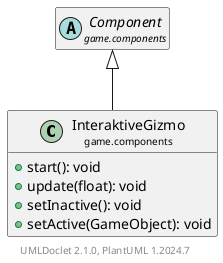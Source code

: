 @startuml
    set namespaceSeparator none
    hide empty fields
    hide empty methods

    class "<size:14>InteraktiveGizmo\n<size:10>game.components" as game.components.InteraktiveGizmo [[InteraktiveGizmo.html]] {
        +start(): void
        +update(float): void
        +setInactive(): void
        +setActive(GameObject): void
    }

    abstract class "<size:14>Component\n<size:10>game.components" as game.components.Component [[Component.html]]

    game.components.Component <|-- game.components.InteraktiveGizmo

    center footer UMLDoclet 2.1.0, PlantUML %version()
@enduml
